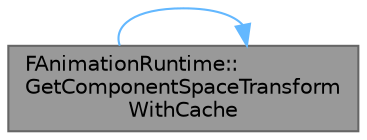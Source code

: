 digraph "FAnimationRuntime::GetComponentSpaceTransformWithCache"
{
 // INTERACTIVE_SVG=YES
 // LATEX_PDF_SIZE
  bgcolor="transparent";
  edge [fontname=Helvetica,fontsize=10,labelfontname=Helvetica,labelfontsize=10];
  node [fontname=Helvetica,fontsize=10,shape=box,height=0.2,width=0.4];
  rankdir="LR";
  Node1 [id="Node000001",label="FAnimationRuntime::\lGetComponentSpaceTransform\lWithCache",height=0.2,width=0.4,color="gray40", fillcolor="grey60", style="filled", fontcolor="black",tooltip="Calculate the component-space bone transform for the specified bone."];
  Node1 -> Node1 [id="edge1_Node000001_Node000001",color="steelblue1",style="solid",tooltip=" "];
}
